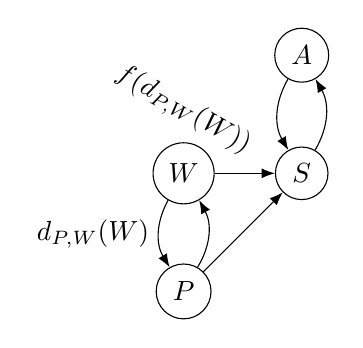 \begin{tikzpicture}[%
  -Latex,
  player/.style={circle,draw},
  node distance=1.5cm
  ]
  \node[player] (W) {$W$};
  \node[player] (P) [below of=W] {$P$};
  \node[player] (S) [right of=W] {$S$};
  \node[player] (A) [above of=S] {$A$};

  \path
  (P) edge node {} (S)
  (P) edge [bend right] node {} (W)
  (W) edge [bend right] node [left] {$d_{P,W}(W)$} (P)
  (W) edge node [anchor=south east,rotate=-30] {$f(d_{P,W}(W))$} (S) ;

  \path
  %(P) edge [bend right] node {} (A)
  %(A) edge node {} (P)
  (S) edge [bend right] node {} (A)
  (A) edge [bend right] node {} (S) ;
\end{tikzpicture}
